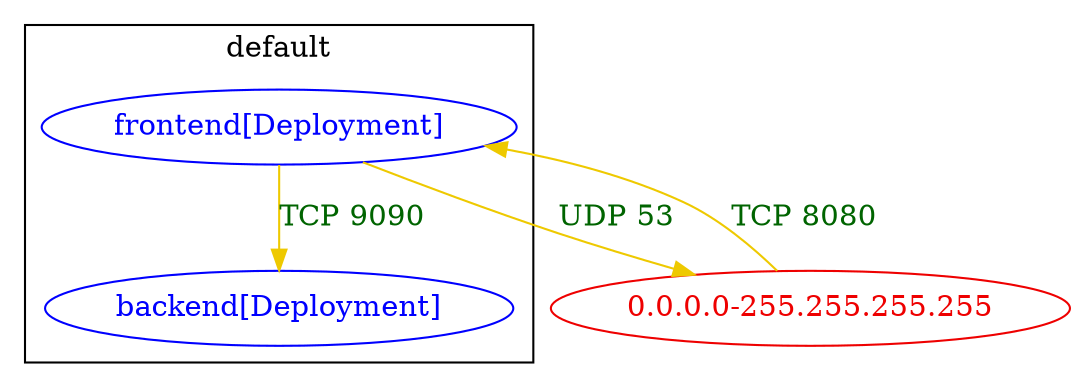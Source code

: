 digraph {
	subgraph cluster_default {
		"default/backend[Deployment]" [label="backend[Deployment]" color="blue" fontcolor="blue"]
		"default/frontend[Deployment]" [label="frontend[Deployment]" color="blue" fontcolor="blue"]
		label="default"
	}
	"0.0.0.0-255.255.255.255" [label="0.0.0.0-255.255.255.255" color="red2" fontcolor="red2"]
	"0.0.0.0-255.255.255.255" -> "default/frontend[Deployment]" [label="TCP 8080" color="gold2" fontcolor="darkgreen" weight=0.5]
	"default/frontend[Deployment]" -> "0.0.0.0-255.255.255.255" [label="UDP 53" color="gold2" fontcolor="darkgreen" weight=1]
	"default/frontend[Deployment]" -> "default/backend[Deployment]" [label="TCP 9090" color="gold2" fontcolor="darkgreen" weight=1]
}